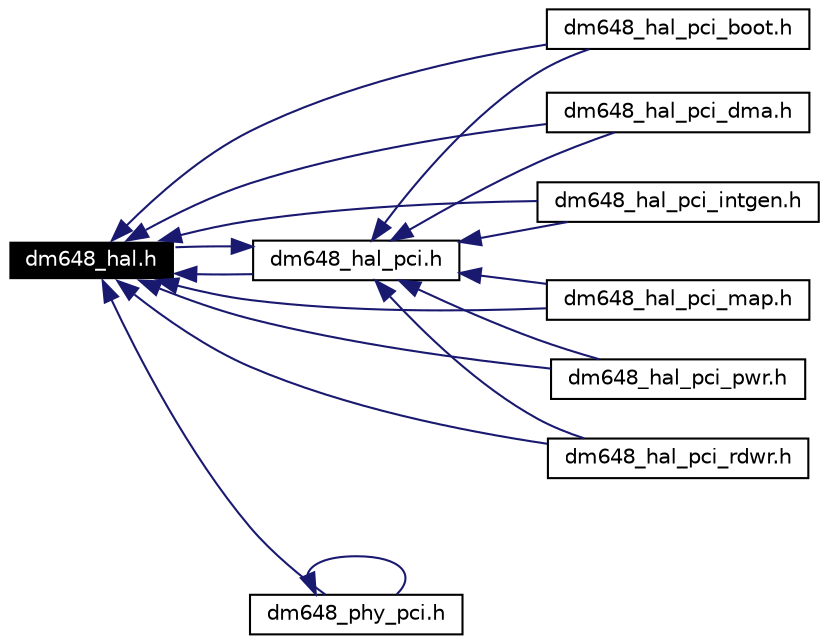 digraph G
{
  edge [fontname="Helvetica",fontsize=10,labelfontname="Helvetica",labelfontsize=10];
  node [fontname="Helvetica",fontsize=10,shape=record];
  rankdir=LR;
  Node1 [label="dm648_hal.h",height=0.2,width=0.4,color="white", fillcolor="black", style="filled" fontcolor="white"];
  Node1 -> Node2 [dir=back,color="midnightblue",fontsize=10,style="solid",fontname="Helvetica"];
  Node2 [label="dm648_hal_pci.h",height=0.2,width=0.4,color="black", fillcolor="white", style="filled",URL="$dm648__hal__pci_8h.html"];
  Node2 -> Node1 [dir=back,color="midnightblue",fontsize=10,style="solid",fontname="Helvetica"];
  Node2 -> Node3 [dir=back,color="midnightblue",fontsize=10,style="solid",fontname="Helvetica"];
  Node3 [label="dm648_hal_pci_boot.h",height=0.2,width=0.4,color="black", fillcolor="white", style="filled",URL="$dm648__hal__pci__boot_8h.html"];
  Node2 -> Node4 [dir=back,color="midnightblue",fontsize=10,style="solid",fontname="Helvetica"];
  Node4 [label="dm648_hal_pci_dma.h",height=0.2,width=0.4,color="black", fillcolor="white", style="filled",URL="$dm648__hal__pci__dma_8h.html"];
  Node2 -> Node5 [dir=back,color="midnightblue",fontsize=10,style="solid",fontname="Helvetica"];
  Node5 [label="dm648_hal_pci_intgen.h",height=0.2,width=0.4,color="black", fillcolor="white", style="filled",URL="$dm648__hal__pci__intgen_8h.html"];
  Node2 -> Node6 [dir=back,color="midnightblue",fontsize=10,style="solid",fontname="Helvetica"];
  Node6 [label="dm648_hal_pci_map.h",height=0.2,width=0.4,color="black", fillcolor="white", style="filled",URL="$dm648__hal__pci__map_8h.html"];
  Node2 -> Node7 [dir=back,color="midnightblue",fontsize=10,style="solid",fontname="Helvetica"];
  Node7 [label="dm648_hal_pci_pwr.h",height=0.2,width=0.4,color="black", fillcolor="white", style="filled",URL="$dm648__hal__pci__pwr_8h.html"];
  Node2 -> Node8 [dir=back,color="midnightblue",fontsize=10,style="solid",fontname="Helvetica"];
  Node8 [label="dm648_hal_pci_rdwr.h",height=0.2,width=0.4,color="black", fillcolor="white", style="filled",URL="$dm648__hal__pci__rdwr_8h.html"];
  Node1 -> Node3 [dir=back,color="midnightblue",fontsize=10,style="solid",fontname="Helvetica"];
  Node1 -> Node4 [dir=back,color="midnightblue",fontsize=10,style="solid",fontname="Helvetica"];
  Node1 -> Node5 [dir=back,color="midnightblue",fontsize=10,style="solid",fontname="Helvetica"];
  Node1 -> Node6 [dir=back,color="midnightblue",fontsize=10,style="solid",fontname="Helvetica"];
  Node1 -> Node7 [dir=back,color="midnightblue",fontsize=10,style="solid",fontname="Helvetica"];
  Node1 -> Node8 [dir=back,color="midnightblue",fontsize=10,style="solid",fontname="Helvetica"];
  Node1 -> Node9 [dir=back,color="midnightblue",fontsize=10,style="solid",fontname="Helvetica"];
  Node9 [label="dm648_phy_pci.h",height=0.2,width=0.4,color="black", fillcolor="white", style="filled",URL="$dm648__phy__pci_8h.html"];
  Node9 -> Node9 [dir=back,color="midnightblue",fontsize=10,style="solid",fontname="Helvetica"];
}
